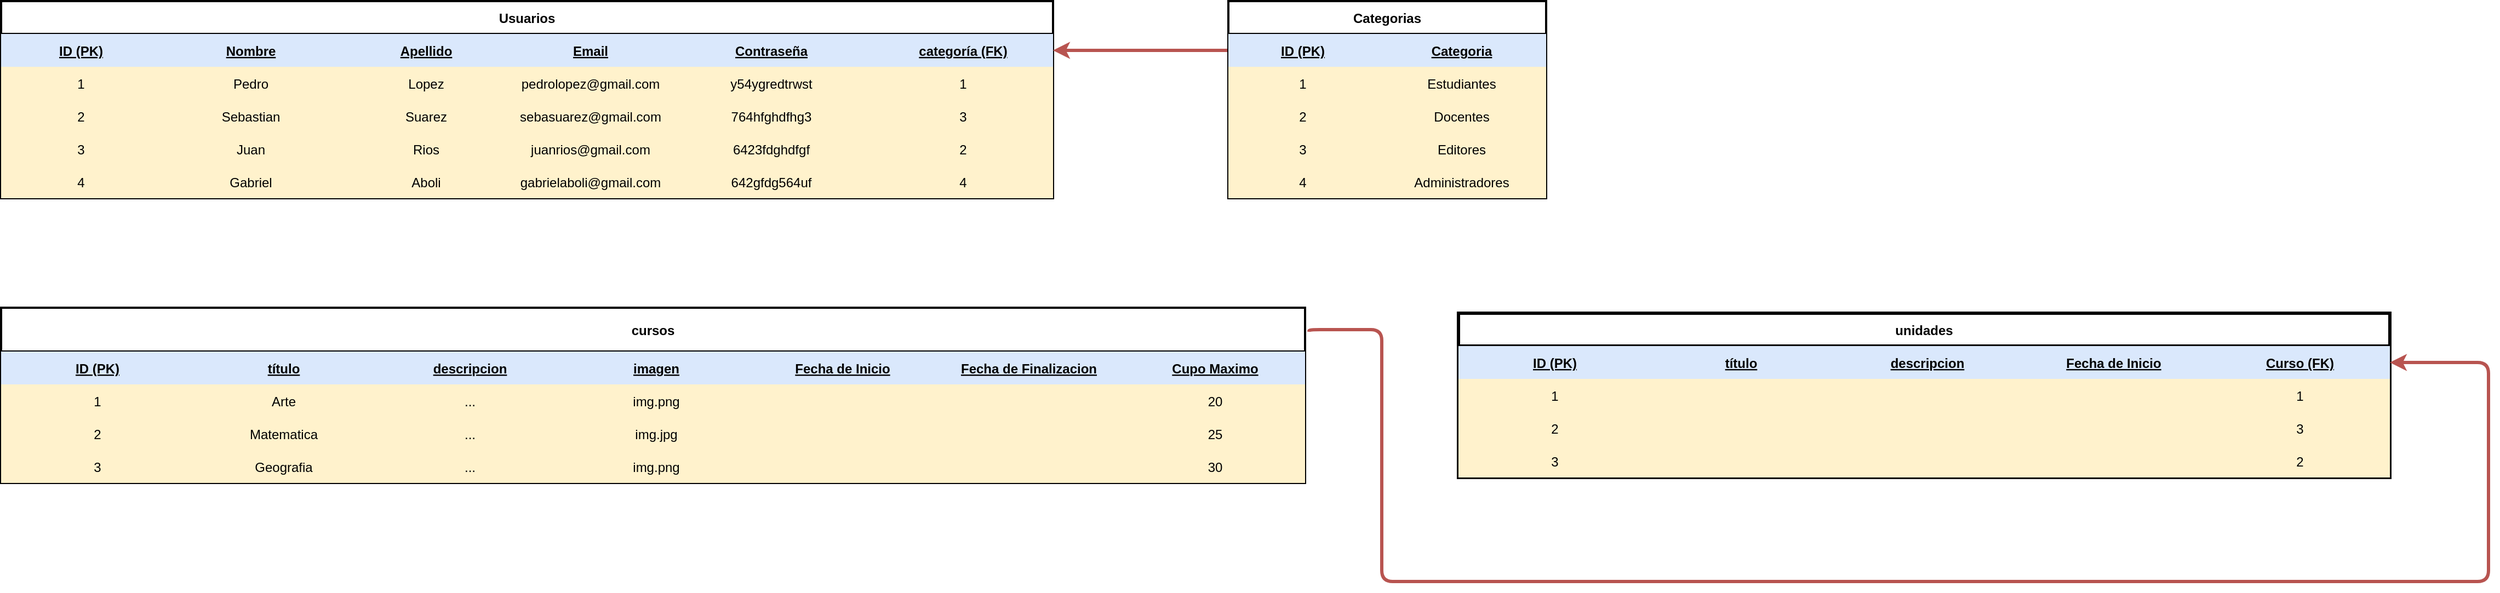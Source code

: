 <mxfile version="20.0.3" type="github"><diagram id="KUsQZsvuPMuIMK_LD7x3" name="Page-1"><mxGraphModel dx="2074" dy="585" grid="1" gridSize="10" guides="1" tooltips="1" connect="1" arrows="1" fold="1" page="1" pageScale="1" pageWidth="827" pageHeight="1169" math="0" shadow="0"><root><mxCell id="0"/><mxCell id="1" parent="0"/><mxCell id="d-VOajyaQq2CmKtsCsUM-14" value="Usuarios" style="shape=table;startSize=30;container=1;collapsible=1;childLayout=tableLayout;fixedRows=1;rowLines=0;fontStyle=1;align=center;resizeLast=1;rounded=0;sketch=0;strokeWidth=2;" vertex="1" parent="1"><mxGeometry x="-800" y="40" width="960" height="180" as="geometry"/></mxCell><mxCell id="d-VOajyaQq2CmKtsCsUM-15" value="" style="shape=tableRow;horizontal=0;startSize=0;swimlaneHead=0;swimlaneBody=0;fillColor=none;collapsible=0;dropTarget=0;points=[[0,0.5],[1,0.5]];portConstraint=eastwest;top=0;left=0;right=0;bottom=1;rounded=0;sketch=0;" vertex="1" parent="d-VOajyaQq2CmKtsCsUM-14"><mxGeometry y="30" width="960" height="30" as="geometry"/></mxCell><mxCell id="d-VOajyaQq2CmKtsCsUM-17" value="ID (PK)" style="shape=partialRectangle;connectable=0;fillColor=#dae8fc;top=0;left=0;bottom=0;right=0;align=center;spacingLeft=6;fontStyle=5;overflow=hidden;rounded=0;sketch=0;strokeColor=#6c8ebf;" vertex="1" parent="d-VOajyaQq2CmKtsCsUM-15"><mxGeometry width="140" height="30" as="geometry"><mxRectangle width="140" height="30" as="alternateBounds"/></mxGeometry></mxCell><mxCell id="d-VOajyaQq2CmKtsCsUM-34" value="Nombre" style="shape=partialRectangle;connectable=0;fillColor=#dae8fc;top=0;left=0;bottom=0;right=0;align=center;spacingLeft=6;fontStyle=5;overflow=hidden;rounded=0;sketch=0;strokeColor=#6c8ebf;" vertex="1" parent="d-VOajyaQq2CmKtsCsUM-15"><mxGeometry x="140" width="170" height="30" as="geometry"><mxRectangle width="170" height="30" as="alternateBounds"/></mxGeometry></mxCell><mxCell id="d-VOajyaQq2CmKtsCsUM-54" value="Apellido" style="shape=partialRectangle;connectable=0;fillColor=#dae8fc;top=0;left=0;bottom=0;right=0;align=center;spacingLeft=6;fontStyle=5;overflow=hidden;rounded=0;sketch=0;strokeColor=#6c8ebf;" vertex="1" parent="d-VOajyaQq2CmKtsCsUM-15"><mxGeometry x="310" width="150" height="30" as="geometry"><mxRectangle width="150" height="30" as="alternateBounds"/></mxGeometry></mxCell><mxCell id="d-VOajyaQq2CmKtsCsUM-59" value="Email" style="shape=partialRectangle;connectable=0;fillColor=#dae8fc;top=0;left=0;bottom=0;right=0;align=center;spacingLeft=6;fontStyle=5;overflow=hidden;rounded=0;sketch=0;strokeColor=#6c8ebf;" vertex="1" parent="d-VOajyaQq2CmKtsCsUM-15"><mxGeometry x="460" width="150" height="30" as="geometry"><mxRectangle width="150" height="30" as="alternateBounds"/></mxGeometry></mxCell><mxCell id="d-VOajyaQq2CmKtsCsUM-64" value="Contraseña" style="shape=partialRectangle;connectable=0;fillColor=#dae8fc;top=0;left=0;bottom=0;right=0;align=center;spacingLeft=6;fontStyle=5;overflow=hidden;rounded=0;sketch=0;strokeColor=#6c8ebf;" vertex="1" parent="d-VOajyaQq2CmKtsCsUM-15"><mxGeometry x="610" width="180" height="30" as="geometry"><mxRectangle width="180" height="30" as="alternateBounds"/></mxGeometry></mxCell><mxCell id="d-VOajyaQq2CmKtsCsUM-69" value="categoría (FK)" style="shape=partialRectangle;connectable=0;fillColor=#dae8fc;top=0;left=0;bottom=0;right=0;align=center;spacingLeft=6;fontStyle=5;overflow=hidden;rounded=0;sketch=0;strokeColor=#6c8ebf;" vertex="1" parent="d-VOajyaQq2CmKtsCsUM-15"><mxGeometry x="790" width="170" height="30" as="geometry"><mxRectangle width="170" height="30" as="alternateBounds"/></mxGeometry></mxCell><mxCell id="d-VOajyaQq2CmKtsCsUM-18" value="" style="shape=tableRow;horizontal=0;startSize=0;swimlaneHead=0;swimlaneBody=0;fillColor=none;collapsible=0;dropTarget=0;points=[[0,0.5],[1,0.5]];portConstraint=eastwest;top=0;left=0;right=0;bottom=0;rounded=0;sketch=0;" vertex="1" parent="d-VOajyaQq2CmKtsCsUM-14"><mxGeometry y="60" width="960" height="30" as="geometry"/></mxCell><mxCell id="d-VOajyaQq2CmKtsCsUM-20" value="1" style="shape=partialRectangle;connectable=0;fillColor=#fff2cc;top=0;left=0;bottom=0;right=0;align=center;spacingLeft=6;overflow=hidden;rounded=0;sketch=0;strokeColor=#d6b656;" vertex="1" parent="d-VOajyaQq2CmKtsCsUM-18"><mxGeometry width="140" height="30" as="geometry"><mxRectangle width="140" height="30" as="alternateBounds"/></mxGeometry></mxCell><mxCell id="d-VOajyaQq2CmKtsCsUM-35" value="Pedro" style="shape=partialRectangle;connectable=0;fillColor=#fff2cc;top=0;left=0;bottom=0;right=0;align=center;spacingLeft=6;overflow=hidden;rounded=0;sketch=0;strokeColor=#d6b656;" vertex="1" parent="d-VOajyaQq2CmKtsCsUM-18"><mxGeometry x="140" width="170" height="30" as="geometry"><mxRectangle width="170" height="30" as="alternateBounds"/></mxGeometry></mxCell><mxCell id="d-VOajyaQq2CmKtsCsUM-55" value="Lopez" style="shape=partialRectangle;connectable=0;fillColor=#fff2cc;top=0;left=0;bottom=0;right=0;align=center;spacingLeft=6;overflow=hidden;rounded=0;sketch=0;strokeColor=#d6b656;" vertex="1" parent="d-VOajyaQq2CmKtsCsUM-18"><mxGeometry x="310" width="150" height="30" as="geometry"><mxRectangle width="150" height="30" as="alternateBounds"/></mxGeometry></mxCell><mxCell id="d-VOajyaQq2CmKtsCsUM-60" value="pedrolopez@gmail.com" style="shape=partialRectangle;connectable=0;fillColor=#fff2cc;top=0;left=0;bottom=0;right=0;align=center;spacingLeft=6;overflow=hidden;rounded=0;sketch=0;strokeColor=#d6b656;" vertex="1" parent="d-VOajyaQq2CmKtsCsUM-18"><mxGeometry x="460" width="150" height="30" as="geometry"><mxRectangle width="150" height="30" as="alternateBounds"/></mxGeometry></mxCell><mxCell id="d-VOajyaQq2CmKtsCsUM-65" value="y54ygredtrwst" style="shape=partialRectangle;connectable=0;fillColor=#fff2cc;top=0;left=0;bottom=0;right=0;align=center;spacingLeft=6;overflow=hidden;rounded=0;sketch=0;strokeColor=#d6b656;" vertex="1" parent="d-VOajyaQq2CmKtsCsUM-18"><mxGeometry x="610" width="180" height="30" as="geometry"><mxRectangle width="180" height="30" as="alternateBounds"/></mxGeometry></mxCell><mxCell id="d-VOajyaQq2CmKtsCsUM-70" value="1" style="shape=partialRectangle;connectable=0;fillColor=#fff2cc;top=0;left=0;bottom=0;right=0;align=center;spacingLeft=6;overflow=hidden;rounded=0;sketch=0;strokeColor=#d6b656;" vertex="1" parent="d-VOajyaQq2CmKtsCsUM-18"><mxGeometry x="790" width="170" height="30" as="geometry"><mxRectangle width="170" height="30" as="alternateBounds"/></mxGeometry></mxCell><mxCell id="d-VOajyaQq2CmKtsCsUM-21" value="" style="shape=tableRow;horizontal=0;startSize=0;swimlaneHead=0;swimlaneBody=0;fillColor=none;collapsible=0;dropTarget=0;points=[[0,0.5],[1,0.5]];portConstraint=eastwest;top=0;left=0;right=0;bottom=0;rounded=0;sketch=0;" vertex="1" parent="d-VOajyaQq2CmKtsCsUM-14"><mxGeometry y="90" width="960" height="30" as="geometry"/></mxCell><mxCell id="d-VOajyaQq2CmKtsCsUM-23" value="2" style="shape=partialRectangle;connectable=0;fillColor=#fff2cc;top=0;left=0;bottom=0;right=0;align=center;spacingLeft=6;overflow=hidden;rounded=0;sketch=0;strokeColor=#d6b656;" vertex="1" parent="d-VOajyaQq2CmKtsCsUM-21"><mxGeometry width="140" height="30" as="geometry"><mxRectangle width="140" height="30" as="alternateBounds"/></mxGeometry></mxCell><mxCell id="d-VOajyaQq2CmKtsCsUM-36" value="Sebastian" style="shape=partialRectangle;connectable=0;fillColor=#fff2cc;top=0;left=0;bottom=0;right=0;align=center;spacingLeft=6;overflow=hidden;rounded=0;sketch=0;strokeColor=#d6b656;" vertex="1" parent="d-VOajyaQq2CmKtsCsUM-21"><mxGeometry x="140" width="170" height="30" as="geometry"><mxRectangle width="170" height="30" as="alternateBounds"/></mxGeometry></mxCell><mxCell id="d-VOajyaQq2CmKtsCsUM-56" value="Suarez" style="shape=partialRectangle;connectable=0;fillColor=#fff2cc;top=0;left=0;bottom=0;right=0;align=center;spacingLeft=6;overflow=hidden;rounded=0;sketch=0;strokeColor=#d6b656;" vertex="1" parent="d-VOajyaQq2CmKtsCsUM-21"><mxGeometry x="310" width="150" height="30" as="geometry"><mxRectangle width="150" height="30" as="alternateBounds"/></mxGeometry></mxCell><mxCell id="d-VOajyaQq2CmKtsCsUM-61" value="sebasuarez@gmail.com" style="shape=partialRectangle;connectable=0;fillColor=#fff2cc;top=0;left=0;bottom=0;right=0;align=center;spacingLeft=6;overflow=hidden;rounded=0;sketch=0;strokeColor=#d6b656;" vertex="1" parent="d-VOajyaQq2CmKtsCsUM-21"><mxGeometry x="460" width="150" height="30" as="geometry"><mxRectangle width="150" height="30" as="alternateBounds"/></mxGeometry></mxCell><mxCell id="d-VOajyaQq2CmKtsCsUM-66" value="764hfghdfhg3" style="shape=partialRectangle;connectable=0;fillColor=#fff2cc;top=0;left=0;bottom=0;right=0;align=center;spacingLeft=6;overflow=hidden;rounded=0;sketch=0;strokeColor=#d6b656;" vertex="1" parent="d-VOajyaQq2CmKtsCsUM-21"><mxGeometry x="610" width="180" height="30" as="geometry"><mxRectangle width="180" height="30" as="alternateBounds"/></mxGeometry></mxCell><mxCell id="d-VOajyaQq2CmKtsCsUM-71" value="3" style="shape=partialRectangle;connectable=0;fillColor=#fff2cc;top=0;left=0;bottom=0;right=0;align=center;spacingLeft=6;overflow=hidden;rounded=0;sketch=0;strokeColor=#d6b656;" vertex="1" parent="d-VOajyaQq2CmKtsCsUM-21"><mxGeometry x="790" width="170" height="30" as="geometry"><mxRectangle width="170" height="30" as="alternateBounds"/></mxGeometry></mxCell><mxCell id="d-VOajyaQq2CmKtsCsUM-24" value="" style="shape=tableRow;horizontal=0;startSize=0;swimlaneHead=0;swimlaneBody=0;fillColor=none;collapsible=0;dropTarget=0;points=[[0,0.5],[1,0.5]];portConstraint=eastwest;top=0;left=0;right=0;bottom=0;rounded=0;sketch=0;" vertex="1" parent="d-VOajyaQq2CmKtsCsUM-14"><mxGeometry y="120" width="960" height="30" as="geometry"/></mxCell><mxCell id="d-VOajyaQq2CmKtsCsUM-26" value="3" style="shape=partialRectangle;connectable=0;fillColor=#fff2cc;top=0;left=0;bottom=0;right=0;align=center;spacingLeft=6;overflow=hidden;rounded=0;sketch=0;strokeColor=#d6b656;" vertex="1" parent="d-VOajyaQq2CmKtsCsUM-24"><mxGeometry width="140" height="30" as="geometry"><mxRectangle width="140" height="30" as="alternateBounds"/></mxGeometry></mxCell><mxCell id="d-VOajyaQq2CmKtsCsUM-37" value="Juan" style="shape=partialRectangle;connectable=0;fillColor=#fff2cc;top=0;left=0;bottom=0;right=0;align=center;spacingLeft=6;overflow=hidden;rounded=0;sketch=0;strokeColor=#d6b656;" vertex="1" parent="d-VOajyaQq2CmKtsCsUM-24"><mxGeometry x="140" width="170" height="30" as="geometry"><mxRectangle width="170" height="30" as="alternateBounds"/></mxGeometry></mxCell><mxCell id="d-VOajyaQq2CmKtsCsUM-57" value="Rios" style="shape=partialRectangle;connectable=0;fillColor=#fff2cc;top=0;left=0;bottom=0;right=0;align=center;spacingLeft=6;overflow=hidden;rounded=0;sketch=0;strokeColor=#d6b656;" vertex="1" parent="d-VOajyaQq2CmKtsCsUM-24"><mxGeometry x="310" width="150" height="30" as="geometry"><mxRectangle width="150" height="30" as="alternateBounds"/></mxGeometry></mxCell><mxCell id="d-VOajyaQq2CmKtsCsUM-62" value="juanrios@gmail.com" style="shape=partialRectangle;connectable=0;fillColor=#fff2cc;top=0;left=0;bottom=0;right=0;align=center;spacingLeft=6;overflow=hidden;rounded=0;sketch=0;strokeColor=#d6b656;" vertex="1" parent="d-VOajyaQq2CmKtsCsUM-24"><mxGeometry x="460" width="150" height="30" as="geometry"><mxRectangle width="150" height="30" as="alternateBounds"/></mxGeometry></mxCell><mxCell id="d-VOajyaQq2CmKtsCsUM-67" value="6423fdghdfgf" style="shape=partialRectangle;connectable=0;fillColor=#fff2cc;top=0;left=0;bottom=0;right=0;align=center;spacingLeft=6;overflow=hidden;rounded=0;sketch=0;strokeColor=#d6b656;" vertex="1" parent="d-VOajyaQq2CmKtsCsUM-24"><mxGeometry x="610" width="180" height="30" as="geometry"><mxRectangle width="180" height="30" as="alternateBounds"/></mxGeometry></mxCell><mxCell id="d-VOajyaQq2CmKtsCsUM-72" value="2" style="shape=partialRectangle;connectable=0;fillColor=#fff2cc;top=0;left=0;bottom=0;right=0;align=center;spacingLeft=6;overflow=hidden;rounded=0;sketch=0;strokeColor=#d6b656;" vertex="1" parent="d-VOajyaQq2CmKtsCsUM-24"><mxGeometry x="790" width="170" height="30" as="geometry"><mxRectangle width="170" height="30" as="alternateBounds"/></mxGeometry></mxCell><mxCell id="d-VOajyaQq2CmKtsCsUM-370" style="shape=tableRow;horizontal=0;startSize=0;swimlaneHead=0;swimlaneBody=0;fillColor=none;collapsible=0;dropTarget=0;points=[[0,0.5],[1,0.5]];portConstraint=eastwest;top=0;left=0;right=0;bottom=0;rounded=0;sketch=0;" vertex="1" parent="d-VOajyaQq2CmKtsCsUM-14"><mxGeometry y="150" width="960" height="30" as="geometry"/></mxCell><mxCell id="d-VOajyaQq2CmKtsCsUM-372" value="4" style="shape=partialRectangle;connectable=0;fillColor=#fff2cc;top=0;left=0;bottom=0;right=0;align=center;spacingLeft=6;overflow=hidden;rounded=0;sketch=0;strokeColor=#d6b656;" vertex="1" parent="d-VOajyaQq2CmKtsCsUM-370"><mxGeometry width="140" height="30" as="geometry"><mxRectangle width="140" height="30" as="alternateBounds"/></mxGeometry></mxCell><mxCell id="d-VOajyaQq2CmKtsCsUM-373" value="Gabriel" style="shape=partialRectangle;connectable=0;fillColor=#fff2cc;top=0;left=0;bottom=0;right=0;align=center;spacingLeft=6;overflow=hidden;rounded=0;sketch=0;strokeColor=#d6b656;" vertex="1" parent="d-VOajyaQq2CmKtsCsUM-370"><mxGeometry x="140" width="170" height="30" as="geometry"><mxRectangle width="170" height="30" as="alternateBounds"/></mxGeometry></mxCell><mxCell id="d-VOajyaQq2CmKtsCsUM-374" value="Aboli" style="shape=partialRectangle;connectable=0;fillColor=#fff2cc;top=0;left=0;bottom=0;right=0;align=center;spacingLeft=6;overflow=hidden;rounded=0;sketch=0;strokeColor=#d6b656;" vertex="1" parent="d-VOajyaQq2CmKtsCsUM-370"><mxGeometry x="310" width="150" height="30" as="geometry"><mxRectangle width="150" height="30" as="alternateBounds"/></mxGeometry></mxCell><mxCell id="d-VOajyaQq2CmKtsCsUM-375" value="gabrielaboli@gmail.com" style="shape=partialRectangle;connectable=0;fillColor=#fff2cc;top=0;left=0;bottom=0;right=0;align=center;spacingLeft=6;overflow=hidden;rounded=0;sketch=0;strokeColor=#d6b656;" vertex="1" parent="d-VOajyaQq2CmKtsCsUM-370"><mxGeometry x="460" width="150" height="30" as="geometry"><mxRectangle width="150" height="30" as="alternateBounds"/></mxGeometry></mxCell><mxCell id="d-VOajyaQq2CmKtsCsUM-376" value="642gfdg564uf" style="shape=partialRectangle;connectable=0;fillColor=#fff2cc;top=0;left=0;bottom=0;right=0;align=center;spacingLeft=6;overflow=hidden;rounded=0;sketch=0;strokeColor=#d6b656;" vertex="1" parent="d-VOajyaQq2CmKtsCsUM-370"><mxGeometry x="610" width="180" height="30" as="geometry"><mxRectangle width="180" height="30" as="alternateBounds"/></mxGeometry></mxCell><mxCell id="d-VOajyaQq2CmKtsCsUM-377" value="4" style="shape=partialRectangle;connectable=0;fillColor=#fff2cc;top=0;left=0;bottom=0;right=0;align=center;spacingLeft=6;overflow=hidden;rounded=0;sketch=0;strokeColor=#d6b656;" vertex="1" parent="d-VOajyaQq2CmKtsCsUM-370"><mxGeometry x="790" width="170" height="30" as="geometry"><mxRectangle width="170" height="30" as="alternateBounds"/></mxGeometry></mxCell><mxCell id="d-VOajyaQq2CmKtsCsUM-383" style="edgeStyle=orthogonalEdgeStyle;curved=0;rounded=1;sketch=0;orthogonalLoop=1;jettySize=auto;html=1;entryX=1;entryY=0.5;entryDx=0;entryDy=0;exitX=0;exitY=0.5;exitDx=0;exitDy=0;fillColor=#f8cecc;strokeColor=#b85450;strokeWidth=3;" edge="1" parent="1" source="d-VOajyaQq2CmKtsCsUM-82" target="d-VOajyaQq2CmKtsCsUM-15"><mxGeometry relative="1" as="geometry"/></mxCell><mxCell id="d-VOajyaQq2CmKtsCsUM-73" value="Categorias" style="shape=table;startSize=30;container=1;collapsible=1;childLayout=tableLayout;fixedRows=1;rowLines=0;fontStyle=1;align=center;resizeLast=1;rounded=0;sketch=0;strokeWidth=2;" vertex="1" parent="1"><mxGeometry x="320" y="40" width="290" height="180" as="geometry"/></mxCell><mxCell id="d-VOajyaQq2CmKtsCsUM-82" value="" style="shape=tableRow;horizontal=0;startSize=0;swimlaneHead=0;swimlaneBody=0;fillColor=none;collapsible=0;dropTarget=0;points=[[0,0.5],[1,0.5]];portConstraint=eastwest;top=0;left=0;right=0;bottom=1;rounded=0;sketch=0;" vertex="1" parent="d-VOajyaQq2CmKtsCsUM-73"><mxGeometry y="30" width="290" height="30" as="geometry"/></mxCell><mxCell id="d-VOajyaQq2CmKtsCsUM-84" value="ID (PK)" style="shape=partialRectangle;connectable=0;fillColor=#dae8fc;top=0;left=0;bottom=0;right=0;align=center;spacingLeft=6;fontStyle=5;overflow=hidden;rounded=0;sketch=0;strokeColor=#6c8ebf;" vertex="1" parent="d-VOajyaQq2CmKtsCsUM-82"><mxGeometry width="130" height="30" as="geometry"><mxRectangle width="130" height="30" as="alternateBounds"/></mxGeometry></mxCell><mxCell id="d-VOajyaQq2CmKtsCsUM-85" value="Categoria" style="shape=partialRectangle;connectable=0;fillColor=#dae8fc;top=0;left=0;bottom=0;right=0;align=center;spacingLeft=6;fontStyle=5;overflow=hidden;rounded=0;sketch=0;strokeColor=#6c8ebf;" vertex="1" parent="d-VOajyaQq2CmKtsCsUM-82"><mxGeometry x="130" width="160" height="30" as="geometry"><mxRectangle width="160" height="30" as="alternateBounds"/></mxGeometry></mxCell><mxCell id="d-VOajyaQq2CmKtsCsUM-90" value="" style="shape=tableRow;horizontal=0;startSize=0;swimlaneHead=0;swimlaneBody=0;fillColor=none;collapsible=0;dropTarget=0;points=[[0,0.5],[1,0.5]];portConstraint=eastwest;top=0;left=0;right=0;bottom=0;rounded=0;sketch=0;" vertex="1" parent="d-VOajyaQq2CmKtsCsUM-73"><mxGeometry y="60" width="290" height="30" as="geometry"/></mxCell><mxCell id="d-VOajyaQq2CmKtsCsUM-92" value="1" style="shape=partialRectangle;connectable=0;fillColor=#fff2cc;top=0;left=0;bottom=0;right=0;align=center;spacingLeft=6;overflow=hidden;rounded=0;sketch=0;strokeColor=#d6b656;" vertex="1" parent="d-VOajyaQq2CmKtsCsUM-90"><mxGeometry width="130" height="30" as="geometry"><mxRectangle width="130" height="30" as="alternateBounds"/></mxGeometry></mxCell><mxCell id="d-VOajyaQq2CmKtsCsUM-93" value="Estudiantes" style="shape=partialRectangle;connectable=0;fillColor=#fff2cc;top=0;left=0;bottom=0;right=0;align=center;spacingLeft=6;overflow=hidden;rounded=0;sketch=0;strokeColor=#d6b656;" vertex="1" parent="d-VOajyaQq2CmKtsCsUM-90"><mxGeometry x="130" width="160" height="30" as="geometry"><mxRectangle width="160" height="30" as="alternateBounds"/></mxGeometry></mxCell><mxCell id="d-VOajyaQq2CmKtsCsUM-98" value="" style="shape=tableRow;horizontal=0;startSize=0;swimlaneHead=0;swimlaneBody=0;fillColor=none;collapsible=0;dropTarget=0;points=[[0,0.5],[1,0.5]];portConstraint=eastwest;top=0;left=0;right=0;bottom=0;rounded=0;sketch=0;" vertex="1" parent="d-VOajyaQq2CmKtsCsUM-73"><mxGeometry y="90" width="290" height="30" as="geometry"/></mxCell><mxCell id="d-VOajyaQq2CmKtsCsUM-100" value="2" style="shape=partialRectangle;connectable=0;fillColor=#fff2cc;top=0;left=0;bottom=0;right=0;align=center;spacingLeft=6;overflow=hidden;rounded=0;sketch=0;strokeColor=#d6b656;" vertex="1" parent="d-VOajyaQq2CmKtsCsUM-98"><mxGeometry width="130" height="30" as="geometry"><mxRectangle width="130" height="30" as="alternateBounds"/></mxGeometry></mxCell><mxCell id="d-VOajyaQq2CmKtsCsUM-101" value="Docentes" style="shape=partialRectangle;connectable=0;fillColor=#fff2cc;top=0;left=0;bottom=0;right=0;align=center;spacingLeft=6;overflow=hidden;rounded=0;sketch=0;strokeColor=#d6b656;" vertex="1" parent="d-VOajyaQq2CmKtsCsUM-98"><mxGeometry x="130" width="160" height="30" as="geometry"><mxRectangle width="160" height="30" as="alternateBounds"/></mxGeometry></mxCell><mxCell id="d-VOajyaQq2CmKtsCsUM-106" value="" style="shape=tableRow;horizontal=0;startSize=0;swimlaneHead=0;swimlaneBody=0;fillColor=none;collapsible=0;dropTarget=0;points=[[0,0.5],[1,0.5]];portConstraint=eastwest;top=0;left=0;right=0;bottom=0;rounded=0;sketch=0;" vertex="1" parent="d-VOajyaQq2CmKtsCsUM-73"><mxGeometry y="120" width="290" height="30" as="geometry"/></mxCell><mxCell id="d-VOajyaQq2CmKtsCsUM-108" value="3" style="shape=partialRectangle;connectable=0;fillColor=#fff2cc;top=0;left=0;bottom=0;right=0;align=center;spacingLeft=6;overflow=hidden;rounded=0;sketch=0;strokeColor=#d6b656;" vertex="1" parent="d-VOajyaQq2CmKtsCsUM-106"><mxGeometry width="130" height="30" as="geometry"><mxRectangle width="130" height="30" as="alternateBounds"/></mxGeometry></mxCell><mxCell id="d-VOajyaQq2CmKtsCsUM-109" value="Editores" style="shape=partialRectangle;connectable=0;fillColor=#fff2cc;top=0;left=0;bottom=0;right=0;align=center;spacingLeft=6;overflow=hidden;rounded=0;sketch=0;strokeColor=#d6b656;" vertex="1" parent="d-VOajyaQq2CmKtsCsUM-106"><mxGeometry x="130" width="160" height="30" as="geometry"><mxRectangle width="160" height="30" as="alternateBounds"/></mxGeometry></mxCell><mxCell id="d-VOajyaQq2CmKtsCsUM-363" style="shape=tableRow;horizontal=0;startSize=0;swimlaneHead=0;swimlaneBody=0;fillColor=none;collapsible=0;dropTarget=0;points=[[0,0.5],[1,0.5]];portConstraint=eastwest;top=0;left=0;right=0;bottom=0;rounded=0;sketch=0;" vertex="1" parent="d-VOajyaQq2CmKtsCsUM-73"><mxGeometry y="150" width="290" height="30" as="geometry"/></mxCell><mxCell id="d-VOajyaQq2CmKtsCsUM-365" value="4" style="shape=partialRectangle;connectable=0;fillColor=#fff2cc;top=0;left=0;bottom=0;right=0;align=center;spacingLeft=6;overflow=hidden;rounded=0;sketch=0;strokeColor=#d6b656;" vertex="1" parent="d-VOajyaQq2CmKtsCsUM-363"><mxGeometry width="130" height="30" as="geometry"><mxRectangle width="130" height="30" as="alternateBounds"/></mxGeometry></mxCell><mxCell id="d-VOajyaQq2CmKtsCsUM-366" value="Administradores" style="shape=partialRectangle;connectable=0;fillColor=#fff2cc;top=0;left=0;bottom=0;right=0;align=center;spacingLeft=6;overflow=hidden;rounded=0;sketch=0;strokeColor=#d6b656;" vertex="1" parent="d-VOajyaQq2CmKtsCsUM-363"><mxGeometry x="130" width="160" height="30" as="geometry"><mxRectangle width="160" height="30" as="alternateBounds"/></mxGeometry></mxCell><mxCell id="d-VOajyaQq2CmKtsCsUM-242" value="unidades" style="shape=table;startSize=30;container=1;collapsible=1;childLayout=tableLayout;fixedRows=1;rowLines=0;fontStyle=1;align=center;resizeLast=1;rounded=0;sketch=0;strokeWidth=3;direction=east;" vertex="1" parent="1"><mxGeometry x="530" y="325" width="850" height="150" as="geometry"/></mxCell><mxCell id="d-VOajyaQq2CmKtsCsUM-250" value="" style="shape=tableRow;horizontal=0;startSize=0;swimlaneHead=0;swimlaneBody=0;fillColor=none;collapsible=0;dropTarget=0;points=[[0,0.5],[1,0.5]];portConstraint=eastwest;top=0;left=0;right=0;bottom=1;rounded=0;sketch=0;" vertex="1" parent="d-VOajyaQq2CmKtsCsUM-242"><mxGeometry y="30" width="850" height="30" as="geometry"/></mxCell><mxCell id="d-VOajyaQq2CmKtsCsUM-252" value="ID (PK)" style="shape=partialRectangle;connectable=0;fillColor=#dae8fc;top=0;left=0;bottom=0;right=0;align=center;spacingLeft=6;fontStyle=5;overflow=hidden;rounded=0;sketch=0;strokeColor=#6c8ebf;" vertex="1" parent="d-VOajyaQq2CmKtsCsUM-250"><mxGeometry width="170" height="30" as="geometry"><mxRectangle width="170" height="30" as="alternateBounds"/></mxGeometry></mxCell><mxCell id="d-VOajyaQq2CmKtsCsUM-253" value="título" style="shape=partialRectangle;connectable=0;fillColor=#dae8fc;top=0;left=0;bottom=0;right=0;align=center;spacingLeft=6;fontStyle=5;overflow=hidden;rounded=0;sketch=0;strokeColor=#6c8ebf;" vertex="1" parent="d-VOajyaQq2CmKtsCsUM-250"><mxGeometry x="170" width="170" height="30" as="geometry"><mxRectangle width="170" height="30" as="alternateBounds"/></mxGeometry></mxCell><mxCell id="d-VOajyaQq2CmKtsCsUM-308" value="descripcion" style="shape=partialRectangle;connectable=0;fillColor=#dae8fc;top=0;left=0;bottom=0;right=0;align=center;spacingLeft=6;fontStyle=5;overflow=hidden;rounded=0;sketch=0;strokeColor=#6c8ebf;" vertex="1" parent="d-VOajyaQq2CmKtsCsUM-250"><mxGeometry x="340" width="170" height="30" as="geometry"><mxRectangle width="170" height="30" as="alternateBounds"/></mxGeometry></mxCell><mxCell id="d-VOajyaQq2CmKtsCsUM-313" value="Fecha de Inicio" style="shape=partialRectangle;connectable=0;fillColor=#dae8fc;top=0;left=0;bottom=0;right=0;align=center;spacingLeft=6;fontStyle=5;overflow=hidden;rounded=0;sketch=0;strokeColor=#6c8ebf;" vertex="1" parent="d-VOajyaQq2CmKtsCsUM-250"><mxGeometry x="510" width="170" height="30" as="geometry"><mxRectangle width="170" height="30" as="alternateBounds"/></mxGeometry></mxCell><mxCell id="d-VOajyaQq2CmKtsCsUM-359" value="Curso (FK)" style="shape=partialRectangle;connectable=0;fillColor=#dae8fc;top=0;left=0;bottom=0;right=0;align=center;spacingLeft=6;fontStyle=5;overflow=hidden;rounded=0;sketch=0;strokeColor=#6c8ebf;" vertex="1" parent="d-VOajyaQq2CmKtsCsUM-250"><mxGeometry x="680" width="170" height="30" as="geometry"><mxRectangle width="170" height="30" as="alternateBounds"/></mxGeometry></mxCell><mxCell id="d-VOajyaQq2CmKtsCsUM-257" value="" style="shape=tableRow;horizontal=0;startSize=0;swimlaneHead=0;swimlaneBody=0;fillColor=none;collapsible=0;dropTarget=0;points=[[0,0.5],[1,0.5]];portConstraint=eastwest;top=0;left=0;right=0;bottom=0;rounded=0;sketch=0;" vertex="1" parent="d-VOajyaQq2CmKtsCsUM-242"><mxGeometry y="60" width="850" height="30" as="geometry"/></mxCell><mxCell id="d-VOajyaQq2CmKtsCsUM-259" value="1" style="shape=partialRectangle;connectable=0;fillColor=#fff2cc;top=0;left=0;bottom=0;right=0;align=center;spacingLeft=6;overflow=hidden;rounded=0;sketch=0;strokeColor=#d6b656;" vertex="1" parent="d-VOajyaQq2CmKtsCsUM-257"><mxGeometry width="170" height="30" as="geometry"><mxRectangle width="170" height="30" as="alternateBounds"/></mxGeometry></mxCell><mxCell id="d-VOajyaQq2CmKtsCsUM-260" style="shape=partialRectangle;connectable=0;fillColor=#fff2cc;top=0;left=0;bottom=0;right=0;align=center;spacingLeft=6;overflow=hidden;rounded=0;sketch=0;strokeColor=#d6b656;" vertex="1" parent="d-VOajyaQq2CmKtsCsUM-257"><mxGeometry x="170" width="170" height="30" as="geometry"><mxRectangle width="170" height="30" as="alternateBounds"/></mxGeometry></mxCell><mxCell id="d-VOajyaQq2CmKtsCsUM-309" style="shape=partialRectangle;connectable=0;fillColor=#fff2cc;top=0;left=0;bottom=0;right=0;align=center;spacingLeft=6;overflow=hidden;rounded=0;sketch=0;strokeColor=#d6b656;" vertex="1" parent="d-VOajyaQq2CmKtsCsUM-257"><mxGeometry x="340" width="170" height="30" as="geometry"><mxRectangle width="170" height="30" as="alternateBounds"/></mxGeometry></mxCell><mxCell id="d-VOajyaQq2CmKtsCsUM-314" style="shape=partialRectangle;connectable=0;fillColor=#fff2cc;top=0;left=0;bottom=0;right=0;align=center;spacingLeft=6;overflow=hidden;rounded=0;sketch=0;strokeColor=#d6b656;" vertex="1" parent="d-VOajyaQq2CmKtsCsUM-257"><mxGeometry x="510" width="170" height="30" as="geometry"><mxRectangle width="170" height="30" as="alternateBounds"/></mxGeometry></mxCell><mxCell id="d-VOajyaQq2CmKtsCsUM-360" value="1" style="shape=partialRectangle;connectable=0;fillColor=#fff2cc;top=0;left=0;bottom=0;right=0;align=center;spacingLeft=6;overflow=hidden;rounded=0;sketch=0;strokeColor=#d6b656;strokeWidth=2;" vertex="1" parent="d-VOajyaQq2CmKtsCsUM-257"><mxGeometry x="680" width="170" height="30" as="geometry"><mxRectangle width="170" height="30" as="alternateBounds"/></mxGeometry></mxCell><mxCell id="d-VOajyaQq2CmKtsCsUM-264" value="" style="shape=tableRow;horizontal=0;startSize=0;swimlaneHead=0;swimlaneBody=0;fillColor=none;collapsible=0;dropTarget=0;points=[[0,0.5],[1,0.5]];portConstraint=eastwest;top=0;left=0;right=0;bottom=0;rounded=0;sketch=0;" vertex="1" parent="d-VOajyaQq2CmKtsCsUM-242"><mxGeometry y="90" width="850" height="30" as="geometry"/></mxCell><mxCell id="d-VOajyaQq2CmKtsCsUM-266" value="2" style="shape=partialRectangle;connectable=0;fillColor=#fff2cc;top=0;left=0;bottom=0;right=0;align=center;spacingLeft=6;overflow=hidden;rounded=0;sketch=0;strokeColor=#d6b656;" vertex="1" parent="d-VOajyaQq2CmKtsCsUM-264"><mxGeometry width="170" height="30" as="geometry"><mxRectangle width="170" height="30" as="alternateBounds"/></mxGeometry></mxCell><mxCell id="d-VOajyaQq2CmKtsCsUM-267" style="shape=partialRectangle;connectable=0;fillColor=#fff2cc;top=0;left=0;bottom=0;right=0;align=center;spacingLeft=6;overflow=hidden;rounded=0;sketch=0;strokeColor=#d6b656;" vertex="1" parent="d-VOajyaQq2CmKtsCsUM-264"><mxGeometry x="170" width="170" height="30" as="geometry"><mxRectangle width="170" height="30" as="alternateBounds"/></mxGeometry></mxCell><mxCell id="d-VOajyaQq2CmKtsCsUM-310" style="shape=partialRectangle;connectable=0;fillColor=#fff2cc;top=0;left=0;bottom=0;right=0;align=center;spacingLeft=6;overflow=hidden;rounded=0;sketch=0;strokeColor=#d6b656;" vertex="1" parent="d-VOajyaQq2CmKtsCsUM-264"><mxGeometry x="340" width="170" height="30" as="geometry"><mxRectangle width="170" height="30" as="alternateBounds"/></mxGeometry></mxCell><mxCell id="d-VOajyaQq2CmKtsCsUM-315" style="shape=partialRectangle;connectable=0;fillColor=#fff2cc;top=0;left=0;bottom=0;right=0;align=center;spacingLeft=6;overflow=hidden;rounded=0;sketch=0;strokeColor=#d6b656;" vertex="1" parent="d-VOajyaQq2CmKtsCsUM-264"><mxGeometry x="510" width="170" height="30" as="geometry"><mxRectangle width="170" height="30" as="alternateBounds"/></mxGeometry></mxCell><mxCell id="d-VOajyaQq2CmKtsCsUM-361" value="3" style="shape=partialRectangle;connectable=0;fillColor=#fff2cc;top=0;left=0;bottom=0;right=0;align=center;spacingLeft=6;overflow=hidden;rounded=0;sketch=0;strokeColor=#d6b656;" vertex="1" parent="d-VOajyaQq2CmKtsCsUM-264"><mxGeometry x="680" width="170" height="30" as="geometry"><mxRectangle width="170" height="30" as="alternateBounds"/></mxGeometry></mxCell><mxCell id="d-VOajyaQq2CmKtsCsUM-271" value="" style="shape=tableRow;horizontal=0;startSize=0;swimlaneHead=0;swimlaneBody=0;fillColor=none;collapsible=0;dropTarget=0;points=[[0,0.5],[1,0.5]];portConstraint=eastwest;top=0;left=0;right=0;bottom=0;rounded=0;sketch=0;" vertex="1" parent="d-VOajyaQq2CmKtsCsUM-242"><mxGeometry y="120" width="850" height="30" as="geometry"/></mxCell><mxCell id="d-VOajyaQq2CmKtsCsUM-273" value="3" style="shape=partialRectangle;connectable=0;fillColor=#fff2cc;top=0;left=0;bottom=0;right=0;align=center;spacingLeft=6;overflow=hidden;rounded=0;sketch=0;strokeColor=#d6b656;" vertex="1" parent="d-VOajyaQq2CmKtsCsUM-271"><mxGeometry width="170" height="30" as="geometry"><mxRectangle width="170" height="30" as="alternateBounds"/></mxGeometry></mxCell><mxCell id="d-VOajyaQq2CmKtsCsUM-274" style="shape=partialRectangle;connectable=0;fillColor=#fff2cc;top=0;left=0;bottom=0;right=0;align=center;spacingLeft=6;overflow=hidden;rounded=0;sketch=0;strokeColor=#d6b656;" vertex="1" parent="d-VOajyaQq2CmKtsCsUM-271"><mxGeometry x="170" width="170" height="30" as="geometry"><mxRectangle width="170" height="30" as="alternateBounds"/></mxGeometry></mxCell><mxCell id="d-VOajyaQq2CmKtsCsUM-311" style="shape=partialRectangle;connectable=0;fillColor=#fff2cc;top=0;left=0;bottom=0;right=0;align=center;spacingLeft=6;overflow=hidden;rounded=0;sketch=0;strokeColor=#d6b656;" vertex="1" parent="d-VOajyaQq2CmKtsCsUM-271"><mxGeometry x="340" width="170" height="30" as="geometry"><mxRectangle width="170" height="30" as="alternateBounds"/></mxGeometry></mxCell><mxCell id="d-VOajyaQq2CmKtsCsUM-316" style="shape=partialRectangle;connectable=0;fillColor=#fff2cc;top=0;left=0;bottom=0;right=0;align=center;spacingLeft=6;overflow=hidden;rounded=0;sketch=0;strokeColor=#d6b656;" vertex="1" parent="d-VOajyaQq2CmKtsCsUM-271"><mxGeometry x="510" width="170" height="30" as="geometry"><mxRectangle width="170" height="30" as="alternateBounds"/></mxGeometry></mxCell><mxCell id="d-VOajyaQq2CmKtsCsUM-362" value="2" style="shape=partialRectangle;connectable=0;fillColor=#fff2cc;top=0;left=0;bottom=0;right=0;align=center;spacingLeft=6;overflow=hidden;rounded=0;sketch=0;strokeColor=#d6b656;" vertex="1" parent="d-VOajyaQq2CmKtsCsUM-271"><mxGeometry x="680" width="170" height="30" as="geometry"><mxRectangle width="170" height="30" as="alternateBounds"/></mxGeometry></mxCell><mxCell id="d-VOajyaQq2CmKtsCsUM-471" style="edgeStyle=orthogonalEdgeStyle;curved=0;rounded=1;sketch=0;orthogonalLoop=1;jettySize=auto;html=1;entryX=1;entryY=0.5;entryDx=0;entryDy=0;strokeWidth=3;exitX=1.003;exitY=0.137;exitDx=0;exitDy=0;exitPerimeter=0;fillColor=#f8cecc;strokeColor=#b85450;" edge="1" parent="1" source="d-VOajyaQq2CmKtsCsUM-317" target="d-VOajyaQq2CmKtsCsUM-250"><mxGeometry relative="1" as="geometry"><Array as="points"><mxPoint x="394" y="340"/><mxPoint x="460" y="340"/><mxPoint x="460" y="570"/><mxPoint x="1470" y="570"/><mxPoint x="1470" y="370"/></Array></mxGeometry></mxCell><mxCell id="d-VOajyaQq2CmKtsCsUM-317" value="cursos" style="shape=table;startSize=40;container=1;collapsible=1;childLayout=tableLayout;fixedRows=1;rowLines=0;fontStyle=1;align=center;resizeLast=1;rounded=0;sketch=0;strokeWidth=2;" vertex="1" parent="1"><mxGeometry x="-800" y="320" width="1190" height="160" as="geometry"/></mxCell><mxCell id="d-VOajyaQq2CmKtsCsUM-324" value="" style="shape=tableRow;horizontal=0;startSize=0;swimlaneHead=0;swimlaneBody=0;fillColor=none;collapsible=0;dropTarget=0;points=[[0,0.5],[1,0.5]];portConstraint=eastwest;top=0;left=0;right=0;bottom=1;rounded=0;sketch=0;" vertex="1" parent="d-VOajyaQq2CmKtsCsUM-317"><mxGeometry y="40" width="1190" height="30" as="geometry"/></mxCell><mxCell id="d-VOajyaQq2CmKtsCsUM-326" value="ID (PK)" style="shape=partialRectangle;connectable=0;fillColor=#dae8fc;top=0;left=0;bottom=0;right=0;align=center;spacingLeft=6;fontStyle=5;overflow=hidden;rounded=0;sketch=0;strokeColor=#6c8ebf;" vertex="1" parent="d-VOajyaQq2CmKtsCsUM-324"><mxGeometry width="170" height="30" as="geometry"><mxRectangle width="170" height="30" as="alternateBounds"/></mxGeometry></mxCell><mxCell id="d-VOajyaQq2CmKtsCsUM-327" value="título" style="shape=partialRectangle;connectable=0;fillColor=#dae8fc;top=0;left=0;bottom=0;right=0;align=center;spacingLeft=6;fontStyle=5;overflow=hidden;rounded=0;sketch=0;strokeColor=#6c8ebf;" vertex="1" parent="d-VOajyaQq2CmKtsCsUM-324"><mxGeometry x="170" width="170" height="30" as="geometry"><mxRectangle width="170" height="30" as="alternateBounds"/></mxGeometry></mxCell><mxCell id="d-VOajyaQq2CmKtsCsUM-328" value="descripcion" style="shape=partialRectangle;connectable=0;fillColor=#dae8fc;top=0;left=0;bottom=0;right=0;align=center;spacingLeft=6;fontStyle=5;overflow=hidden;rounded=0;sketch=0;strokeColor=#6c8ebf;" vertex="1" parent="d-VOajyaQq2CmKtsCsUM-324"><mxGeometry x="340" width="170" height="30" as="geometry"><mxRectangle width="170" height="30" as="alternateBounds"/></mxGeometry></mxCell><mxCell id="d-VOajyaQq2CmKtsCsUM-329" value="imagen" style="shape=partialRectangle;connectable=0;fillColor=#dae8fc;top=0;left=0;bottom=0;right=0;align=center;spacingLeft=6;fontStyle=5;overflow=hidden;rounded=0;sketch=0;strokeColor=#6c8ebf;" vertex="1" parent="d-VOajyaQq2CmKtsCsUM-324"><mxGeometry x="510" width="170" height="30" as="geometry"><mxRectangle width="170" height="30" as="alternateBounds"/></mxGeometry></mxCell><mxCell id="d-VOajyaQq2CmKtsCsUM-349" value="Fecha de Inicio" style="shape=partialRectangle;connectable=0;fillColor=#dae8fc;top=0;left=0;bottom=0;right=0;align=center;spacingLeft=6;fontStyle=5;overflow=hidden;rounded=0;sketch=0;strokeColor=#6c8ebf;" vertex="1" parent="d-VOajyaQq2CmKtsCsUM-324"><mxGeometry x="680" width="170" height="30" as="geometry"><mxRectangle width="170" height="30" as="alternateBounds"/></mxGeometry></mxCell><mxCell id="d-VOajyaQq2CmKtsCsUM-354" value="Fecha de Finalizacion" style="shape=partialRectangle;connectable=0;fillColor=#dae8fc;top=0;left=0;bottom=0;right=0;align=center;spacingLeft=6;fontStyle=5;overflow=hidden;rounded=0;sketch=0;strokeColor=#6c8ebf;" vertex="1" parent="d-VOajyaQq2CmKtsCsUM-324"><mxGeometry x="850" width="170" height="30" as="geometry"><mxRectangle width="170" height="30" as="alternateBounds"/></mxGeometry></mxCell><mxCell id="d-VOajyaQq2CmKtsCsUM-379" value="Cupo Maximo" style="shape=partialRectangle;connectable=0;fillColor=#dae8fc;top=0;left=0;bottom=0;right=0;align=center;spacingLeft=6;fontStyle=5;overflow=hidden;rounded=0;sketch=0;strokeColor=#6c8ebf;" vertex="1" parent="d-VOajyaQq2CmKtsCsUM-324"><mxGeometry x="1020" width="170" height="30" as="geometry"><mxRectangle width="170" height="30" as="alternateBounds"/></mxGeometry></mxCell><mxCell id="d-VOajyaQq2CmKtsCsUM-330" value="" style="shape=tableRow;horizontal=0;startSize=0;swimlaneHead=0;swimlaneBody=0;fillColor=none;collapsible=0;dropTarget=0;points=[[0,0.5],[1,0.5]];portConstraint=eastwest;top=0;left=0;right=0;bottom=0;rounded=0;sketch=0;" vertex="1" parent="d-VOajyaQq2CmKtsCsUM-317"><mxGeometry y="70" width="1190" height="30" as="geometry"/></mxCell><mxCell id="d-VOajyaQq2CmKtsCsUM-332" value="1" style="shape=partialRectangle;connectable=0;fillColor=#fff2cc;top=0;left=0;bottom=0;right=0;align=center;spacingLeft=6;overflow=hidden;rounded=0;sketch=0;strokeColor=#d6b656;" vertex="1" parent="d-VOajyaQq2CmKtsCsUM-330"><mxGeometry width="170" height="30" as="geometry"><mxRectangle width="170" height="30" as="alternateBounds"/></mxGeometry></mxCell><mxCell id="d-VOajyaQq2CmKtsCsUM-333" value="Arte" style="shape=partialRectangle;connectable=0;fillColor=#fff2cc;top=0;left=0;bottom=0;right=0;align=center;spacingLeft=6;overflow=hidden;rounded=0;sketch=0;strokeColor=#d6b656;" vertex="1" parent="d-VOajyaQq2CmKtsCsUM-330"><mxGeometry x="170" width="170" height="30" as="geometry"><mxRectangle width="170" height="30" as="alternateBounds"/></mxGeometry></mxCell><mxCell id="d-VOajyaQq2CmKtsCsUM-334" value="..." style="shape=partialRectangle;connectable=0;fillColor=#fff2cc;top=0;left=0;bottom=0;right=0;align=center;spacingLeft=6;overflow=hidden;rounded=0;sketch=0;strokeColor=#d6b656;" vertex="1" parent="d-VOajyaQq2CmKtsCsUM-330"><mxGeometry x="340" width="170" height="30" as="geometry"><mxRectangle width="170" height="30" as="alternateBounds"/></mxGeometry></mxCell><mxCell id="d-VOajyaQq2CmKtsCsUM-335" value="img.png" style="shape=partialRectangle;connectable=0;fillColor=#fff2cc;top=0;left=0;bottom=0;right=0;align=center;spacingLeft=6;overflow=hidden;rounded=0;sketch=0;strokeColor=#d6b656;" vertex="1" parent="d-VOajyaQq2CmKtsCsUM-330"><mxGeometry x="510" width="170" height="30" as="geometry"><mxRectangle width="170" height="30" as="alternateBounds"/></mxGeometry></mxCell><mxCell id="d-VOajyaQq2CmKtsCsUM-350" style="shape=partialRectangle;connectable=0;fillColor=#fff2cc;top=0;left=0;bottom=0;right=0;align=center;spacingLeft=6;overflow=hidden;rounded=0;sketch=0;strokeColor=#d6b656;" vertex="1" parent="d-VOajyaQq2CmKtsCsUM-330"><mxGeometry x="680" width="170" height="30" as="geometry"><mxRectangle width="170" height="30" as="alternateBounds"/></mxGeometry></mxCell><mxCell id="d-VOajyaQq2CmKtsCsUM-355" style="shape=partialRectangle;connectable=0;fillColor=#fff2cc;top=0;left=0;bottom=0;right=0;align=center;spacingLeft=6;overflow=hidden;rounded=0;sketch=0;strokeColor=#d6b656;" vertex="1" parent="d-VOajyaQq2CmKtsCsUM-330"><mxGeometry x="850" width="170" height="30" as="geometry"><mxRectangle width="170" height="30" as="alternateBounds"/></mxGeometry></mxCell><mxCell id="d-VOajyaQq2CmKtsCsUM-380" value="20" style="shape=partialRectangle;connectable=0;fillColor=#fff2cc;top=0;left=0;bottom=0;right=0;align=center;spacingLeft=6;overflow=hidden;rounded=0;sketch=0;strokeColor=#d6b656;" vertex="1" parent="d-VOajyaQq2CmKtsCsUM-330"><mxGeometry x="1020" width="170" height="30" as="geometry"><mxRectangle width="170" height="30" as="alternateBounds"/></mxGeometry></mxCell><mxCell id="d-VOajyaQq2CmKtsCsUM-336" value="" style="shape=tableRow;horizontal=0;startSize=0;swimlaneHead=0;swimlaneBody=0;fillColor=none;collapsible=0;dropTarget=0;points=[[0,0.5],[1,0.5]];portConstraint=eastwest;top=0;left=0;right=0;bottom=0;rounded=0;sketch=0;" vertex="1" parent="d-VOajyaQq2CmKtsCsUM-317"><mxGeometry y="100" width="1190" height="30" as="geometry"/></mxCell><mxCell id="d-VOajyaQq2CmKtsCsUM-338" value="2" style="shape=partialRectangle;connectable=0;fillColor=#fff2cc;top=0;left=0;bottom=0;right=0;align=center;spacingLeft=6;overflow=hidden;rounded=0;sketch=0;strokeColor=#d6b656;" vertex="1" parent="d-VOajyaQq2CmKtsCsUM-336"><mxGeometry width="170" height="30" as="geometry"><mxRectangle width="170" height="30" as="alternateBounds"/></mxGeometry></mxCell><mxCell id="d-VOajyaQq2CmKtsCsUM-339" value="Matematica" style="shape=partialRectangle;connectable=0;fillColor=#fff2cc;top=0;left=0;bottom=0;right=0;align=center;spacingLeft=6;overflow=hidden;rounded=0;sketch=0;strokeColor=#d6b656;" vertex="1" parent="d-VOajyaQq2CmKtsCsUM-336"><mxGeometry x="170" width="170" height="30" as="geometry"><mxRectangle width="170" height="30" as="alternateBounds"/></mxGeometry></mxCell><mxCell id="d-VOajyaQq2CmKtsCsUM-340" value="..." style="shape=partialRectangle;connectable=0;fillColor=#fff2cc;top=0;left=0;bottom=0;right=0;align=center;spacingLeft=6;overflow=hidden;rounded=0;sketch=0;strokeColor=#d6b656;" vertex="1" parent="d-VOajyaQq2CmKtsCsUM-336"><mxGeometry x="340" width="170" height="30" as="geometry"><mxRectangle width="170" height="30" as="alternateBounds"/></mxGeometry></mxCell><mxCell id="d-VOajyaQq2CmKtsCsUM-341" value="img.jpg" style="shape=partialRectangle;connectable=0;fillColor=#fff2cc;top=0;left=0;bottom=0;right=0;align=center;spacingLeft=6;overflow=hidden;rounded=0;sketch=0;strokeColor=#d6b656;" vertex="1" parent="d-VOajyaQq2CmKtsCsUM-336"><mxGeometry x="510" width="170" height="30" as="geometry"><mxRectangle width="170" height="30" as="alternateBounds"/></mxGeometry></mxCell><mxCell id="d-VOajyaQq2CmKtsCsUM-351" style="shape=partialRectangle;connectable=0;fillColor=#fff2cc;top=0;left=0;bottom=0;right=0;align=center;spacingLeft=6;overflow=hidden;rounded=0;sketch=0;strokeColor=#d6b656;" vertex="1" parent="d-VOajyaQq2CmKtsCsUM-336"><mxGeometry x="680" width="170" height="30" as="geometry"><mxRectangle width="170" height="30" as="alternateBounds"/></mxGeometry></mxCell><mxCell id="d-VOajyaQq2CmKtsCsUM-356" style="shape=partialRectangle;connectable=0;fillColor=#fff2cc;top=0;left=0;bottom=0;right=0;align=center;spacingLeft=6;overflow=hidden;rounded=0;sketch=0;strokeColor=#d6b656;" vertex="1" parent="d-VOajyaQq2CmKtsCsUM-336"><mxGeometry x="850" width="170" height="30" as="geometry"><mxRectangle width="170" height="30" as="alternateBounds"/></mxGeometry></mxCell><mxCell id="d-VOajyaQq2CmKtsCsUM-381" value="25" style="shape=partialRectangle;connectable=0;fillColor=#fff2cc;top=0;left=0;bottom=0;right=0;align=center;spacingLeft=6;overflow=hidden;rounded=0;sketch=0;strokeColor=#d6b656;" vertex="1" parent="d-VOajyaQq2CmKtsCsUM-336"><mxGeometry x="1020" width="170" height="30" as="geometry"><mxRectangle width="170" height="30" as="alternateBounds"/></mxGeometry></mxCell><mxCell id="d-VOajyaQq2CmKtsCsUM-342" value="" style="shape=tableRow;horizontal=0;startSize=0;swimlaneHead=0;swimlaneBody=0;fillColor=none;collapsible=0;dropTarget=0;points=[[0,0.5],[1,0.5]];portConstraint=eastwest;top=0;left=0;right=0;bottom=0;rounded=0;sketch=0;" vertex="1" parent="d-VOajyaQq2CmKtsCsUM-317"><mxGeometry y="130" width="1190" height="30" as="geometry"/></mxCell><mxCell id="d-VOajyaQq2CmKtsCsUM-344" value="3" style="shape=partialRectangle;connectable=0;fillColor=#fff2cc;top=0;left=0;bottom=0;right=0;align=center;spacingLeft=6;overflow=hidden;rounded=0;sketch=0;strokeColor=#d6b656;" vertex="1" parent="d-VOajyaQq2CmKtsCsUM-342"><mxGeometry width="170" height="30" as="geometry"><mxRectangle width="170" height="30" as="alternateBounds"/></mxGeometry></mxCell><mxCell id="d-VOajyaQq2CmKtsCsUM-345" value="Geografia" style="shape=partialRectangle;connectable=0;fillColor=#fff2cc;top=0;left=0;bottom=0;right=0;align=center;spacingLeft=6;overflow=hidden;rounded=0;sketch=0;strokeColor=#d6b656;" vertex="1" parent="d-VOajyaQq2CmKtsCsUM-342"><mxGeometry x="170" width="170" height="30" as="geometry"><mxRectangle width="170" height="30" as="alternateBounds"/></mxGeometry></mxCell><mxCell id="d-VOajyaQq2CmKtsCsUM-346" value="..." style="shape=partialRectangle;connectable=0;fillColor=#fff2cc;top=0;left=0;bottom=0;right=0;align=center;spacingLeft=6;overflow=hidden;rounded=0;sketch=0;strokeColor=#d6b656;" vertex="1" parent="d-VOajyaQq2CmKtsCsUM-342"><mxGeometry x="340" width="170" height="30" as="geometry"><mxRectangle width="170" height="30" as="alternateBounds"/></mxGeometry></mxCell><mxCell id="d-VOajyaQq2CmKtsCsUM-347" value="img.png" style="shape=partialRectangle;connectable=0;fillColor=#fff2cc;top=0;left=0;bottom=0;right=0;align=center;spacingLeft=6;overflow=hidden;rounded=0;sketch=0;strokeColor=#d6b656;" vertex="1" parent="d-VOajyaQq2CmKtsCsUM-342"><mxGeometry x="510" width="170" height="30" as="geometry"><mxRectangle width="170" height="30" as="alternateBounds"/></mxGeometry></mxCell><mxCell id="d-VOajyaQq2CmKtsCsUM-352" style="shape=partialRectangle;connectable=0;fillColor=#fff2cc;top=0;left=0;bottom=0;right=0;align=center;spacingLeft=6;overflow=hidden;rounded=0;sketch=0;strokeColor=#d6b656;" vertex="1" parent="d-VOajyaQq2CmKtsCsUM-342"><mxGeometry x="680" width="170" height="30" as="geometry"><mxRectangle width="170" height="30" as="alternateBounds"/></mxGeometry></mxCell><mxCell id="d-VOajyaQq2CmKtsCsUM-357" style="shape=partialRectangle;connectable=0;fillColor=#fff2cc;top=0;left=0;bottom=0;right=0;align=center;spacingLeft=6;overflow=hidden;rounded=0;sketch=0;strokeColor=#d6b656;" vertex="1" parent="d-VOajyaQq2CmKtsCsUM-342"><mxGeometry x="850" width="170" height="30" as="geometry"><mxRectangle width="170" height="30" as="alternateBounds"/></mxGeometry></mxCell><mxCell id="d-VOajyaQq2CmKtsCsUM-382" value="30" style="shape=partialRectangle;connectable=0;fillColor=#fff2cc;top=0;left=0;bottom=0;right=0;align=center;spacingLeft=6;overflow=hidden;rounded=0;sketch=0;strokeColor=#d6b656;" vertex="1" parent="d-VOajyaQq2CmKtsCsUM-342"><mxGeometry x="1020" width="170" height="30" as="geometry"><mxRectangle width="170" height="30" as="alternateBounds"/></mxGeometry></mxCell></root></mxGraphModel></diagram></mxfile>